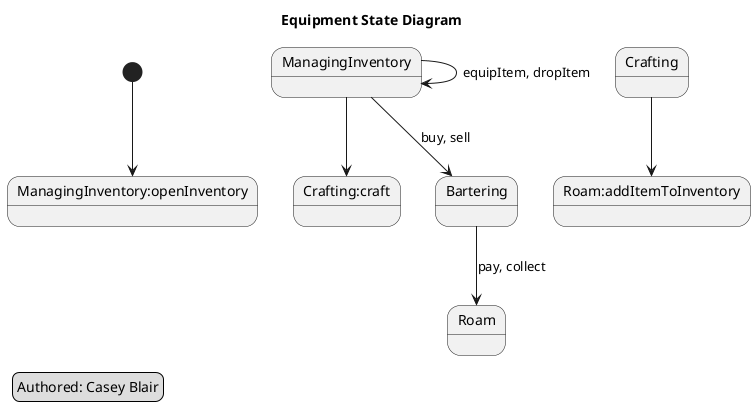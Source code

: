 @startuml

skinparam monochrome true
skinparam shadowing false

title Equipment State Diagram
legend left
	Authored: Casey Blair
end legend

[*]-->ManagingInventory:openInventory
ManagingInventory-->Crafting:craft
Crafting-->Roam:addItemToInventory
ManagingInventory-->ManagingInventory:equipItem, dropItem
ManagingInventory-->Bartering:buy, sell
Bartering-->Roam:pay, collect

@enduml